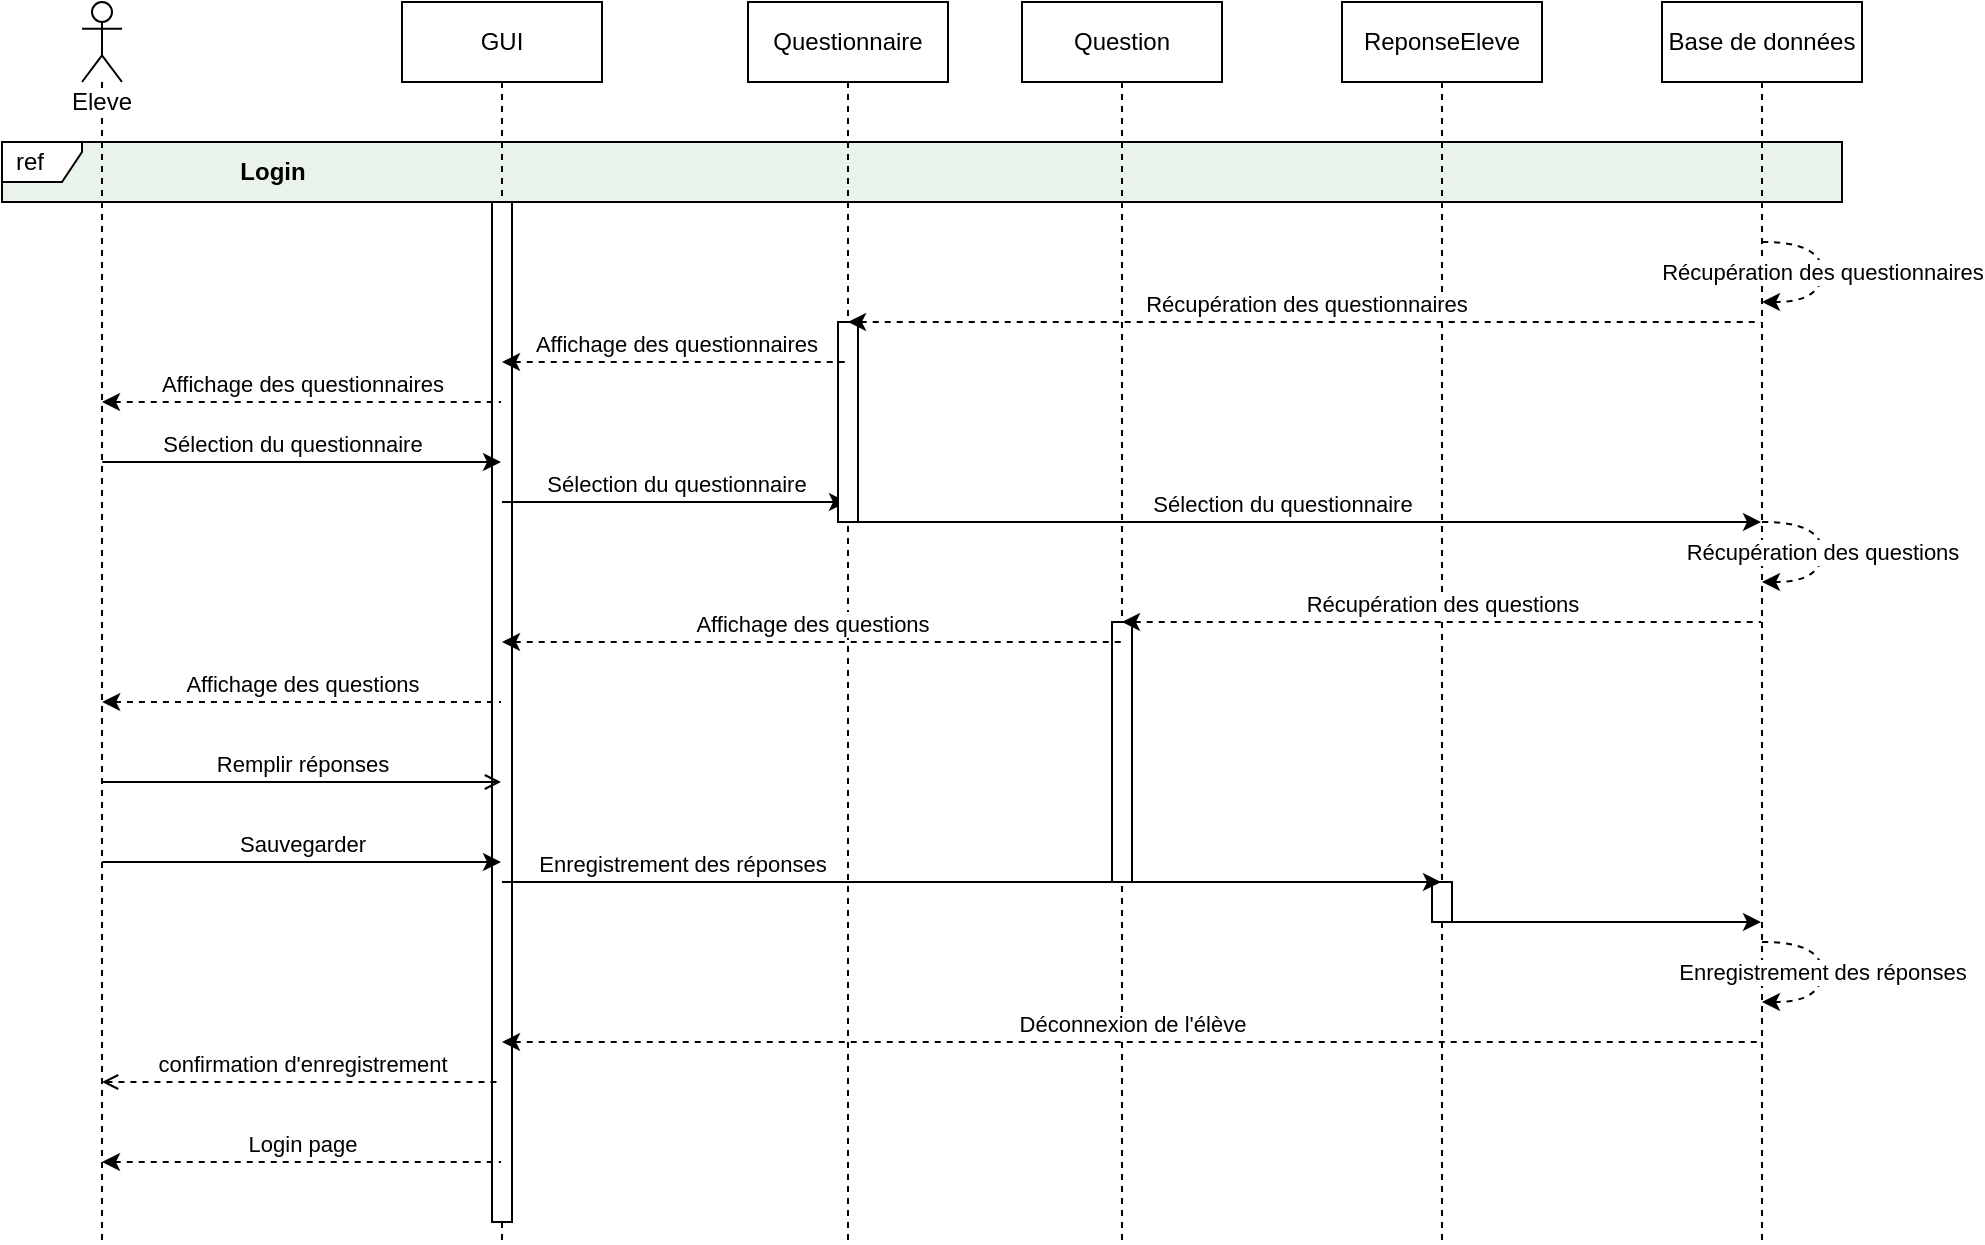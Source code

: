 <mxfile version="19.0.3" type="github">
  <diagram id="MVh3Rx72_5xmh219oFLw" name="Page-1">
    <mxGraphModel dx="1941" dy="452" grid="1" gridSize="10" guides="1" tooltips="1" connect="1" arrows="1" fold="1" page="1" pageScale="1" pageWidth="827" pageHeight="1169" math="0" shadow="0">
      <root>
        <mxCell id="0" />
        <mxCell id="1" parent="0" />
        <mxCell id="uzrrQvRwDsT_Gd7-vhzl-54" value="" style="rounded=0;whiteSpace=wrap;html=1;labelBackgroundColor=default;fillColor=#d5e8d4;strokeColor=#82b366;opacity=50;" vertex="1" parent="1">
          <mxGeometry x="-60" y="120" width="920" height="30" as="geometry" />
        </mxCell>
        <mxCell id="uzrrQvRwDsT_Gd7-vhzl-1" value="Eleve" style="shape=umlLifeline;participant=umlActor;perimeter=lifelinePerimeter;whiteSpace=wrap;html=1;container=1;collapsible=0;recursiveResize=0;verticalAlign=top;spacingTop=36;outlineConnect=0;labelBackgroundColor=default;" vertex="1" parent="1">
          <mxGeometry x="-20" y="50" width="20" height="620" as="geometry" />
        </mxCell>
        <mxCell id="uzrrQvRwDsT_Gd7-vhzl-4" value="Base de données" style="shape=umlLifeline;perimeter=lifelinePerimeter;whiteSpace=wrap;html=1;container=1;collapsible=0;recursiveResize=0;outlineConnect=0;labelBackgroundColor=default;" vertex="1" parent="1">
          <mxGeometry x="770" y="50" width="100" height="620" as="geometry" />
        </mxCell>
        <mxCell id="uzrrQvRwDsT_Gd7-vhzl-23" value="Récupération des questions" style="curved=1;endArrow=classic;html=1;rounded=0;dashed=1;" edge="1" parent="uzrrQvRwDsT_Gd7-vhzl-4">
          <mxGeometry width="50" height="50" relative="1" as="geometry">
            <mxPoint x="50" y="260" as="sourcePoint" />
            <mxPoint x="50" y="290" as="targetPoint" />
            <Array as="points">
              <mxPoint x="80" y="260" />
              <mxPoint x="80" y="290" />
            </Array>
          </mxGeometry>
        </mxCell>
        <mxCell id="uzrrQvRwDsT_Gd7-vhzl-29" value="Récupération des questionnaires" style="curved=1;endArrow=classic;html=1;rounded=0;dashed=1;" edge="1" parent="uzrrQvRwDsT_Gd7-vhzl-4">
          <mxGeometry width="50" height="50" relative="1" as="geometry">
            <mxPoint x="50" y="120" as="sourcePoint" />
            <mxPoint x="50" y="150" as="targetPoint" />
            <Array as="points">
              <mxPoint x="80" y="120" />
              <mxPoint x="80" y="150" />
            </Array>
          </mxGeometry>
        </mxCell>
        <mxCell id="uzrrQvRwDsT_Gd7-vhzl-33" value="Enregistrement des réponses" style="curved=1;endArrow=classic;html=1;rounded=0;dashed=1;" edge="1" parent="uzrrQvRwDsT_Gd7-vhzl-4">
          <mxGeometry width="50" height="50" relative="1" as="geometry">
            <mxPoint x="50" y="470" as="sourcePoint" />
            <mxPoint x="50" y="500" as="targetPoint" />
            <Array as="points">
              <mxPoint x="80" y="470" />
              <mxPoint x="80" y="500" />
            </Array>
          </mxGeometry>
        </mxCell>
        <mxCell id="uzrrQvRwDsT_Gd7-vhzl-17" value="GUI" style="shape=umlLifeline;perimeter=lifelinePerimeter;whiteSpace=wrap;html=1;container=1;collapsible=0;recursiveResize=0;outlineConnect=0;labelBackgroundColor=default;" vertex="1" parent="1">
          <mxGeometry x="140" y="50" width="100" height="620" as="geometry" />
        </mxCell>
        <mxCell id="uzrrQvRwDsT_Gd7-vhzl-58" value="" style="rounded=0;whiteSpace=wrap;html=1;labelBackgroundColor=default;fillColor=default;" vertex="1" parent="uzrrQvRwDsT_Gd7-vhzl-17">
          <mxGeometry x="45" y="100" width="10" height="510" as="geometry" />
        </mxCell>
        <mxCell id="uzrrQvRwDsT_Gd7-vhzl-21" value="Sélection du questionnaire" style="endArrow=classic;html=1;rounded=0;verticalAlign=bottom;" edge="1" parent="1" target="uzrrQvRwDsT_Gd7-vhzl-17">
          <mxGeometry x="-0.05" width="50" height="50" relative="1" as="geometry">
            <mxPoint x="-9.9" y="280" as="sourcePoint" />
            <mxPoint x="219.5" y="280" as="targetPoint" />
            <mxPoint as="offset" />
            <Array as="points">
              <mxPoint x="80" y="280" />
            </Array>
          </mxGeometry>
        </mxCell>
        <mxCell id="uzrrQvRwDsT_Gd7-vhzl-27" value="Affichage des questions" style="endArrow=none;html=1;rounded=0;verticalAlign=bottom;endFill=0;startArrow=classic;startFill=1;dashed=1;" edge="1" parent="1" target="uzrrQvRwDsT_Gd7-vhzl-17">
          <mxGeometry width="50" height="50" relative="1" as="geometry">
            <mxPoint x="-9.9" y="400" as="sourcePoint" />
            <mxPoint x="219.5" y="400" as="targetPoint" />
            <Array as="points">
              <mxPoint x="60" y="400" />
              <mxPoint x="130" y="400" />
            </Array>
          </mxGeometry>
        </mxCell>
        <mxCell id="uzrrQvRwDsT_Gd7-vhzl-28" value="Remplir réponses" style="endArrow=open;html=1;rounded=0;verticalAlign=bottom;endFill=0;" edge="1" parent="1" target="uzrrQvRwDsT_Gd7-vhzl-17">
          <mxGeometry width="50" height="50" relative="1" as="geometry">
            <mxPoint x="-9.9" y="440" as="sourcePoint" />
            <mxPoint x="219.5" y="440" as="targetPoint" />
            <Array as="points">
              <mxPoint x="20" y="440" />
              <mxPoint x="60" y="440" />
            </Array>
          </mxGeometry>
        </mxCell>
        <mxCell id="uzrrQvRwDsT_Gd7-vhzl-22" value="Sélection du questionnaire" style="endArrow=classic;html=1;rounded=0;verticalAlign=bottom;" edge="1" parent="1" source="uzrrQvRwDsT_Gd7-vhzl-17" target="uzrrQvRwDsT_Gd7-vhzl-44">
          <mxGeometry width="50" height="50" relative="1" as="geometry">
            <mxPoint x="220.1" y="300" as="sourcePoint" />
            <mxPoint x="819.5" y="300" as="targetPoint" />
            <Array as="points">
              <mxPoint x="260" y="300" />
            </Array>
          </mxGeometry>
        </mxCell>
        <mxCell id="uzrrQvRwDsT_Gd7-vhzl-31" value="Sauvegarder" style="endArrow=classic;html=1;rounded=0;verticalAlign=bottom;endFill=1;" edge="1" parent="1" target="uzrrQvRwDsT_Gd7-vhzl-17">
          <mxGeometry width="50" height="50" relative="1" as="geometry">
            <mxPoint x="-9.9" y="480" as="sourcePoint" />
            <mxPoint x="219.5" y="480" as="targetPoint" />
            <Array as="points">
              <mxPoint x="70" y="480" />
            </Array>
          </mxGeometry>
        </mxCell>
        <mxCell id="uzrrQvRwDsT_Gd7-vhzl-34" value="Affichage des questionnaires" style="endArrow=none;html=1;rounded=0;verticalAlign=bottom;endFill=0;startArrow=classic;startFill=1;dashed=1;" edge="1" parent="1" source="uzrrQvRwDsT_Gd7-vhzl-1" target="uzrrQvRwDsT_Gd7-vhzl-17">
          <mxGeometry width="50" height="50" relative="1" as="geometry">
            <mxPoint x="-9.9" y="290" as="sourcePoint" />
            <mxPoint x="219.5" y="290" as="targetPoint" />
            <Array as="points">
              <mxPoint x="20" y="250" />
              <mxPoint x="140" y="250" />
            </Array>
          </mxGeometry>
        </mxCell>
        <mxCell id="uzrrQvRwDsT_Gd7-vhzl-37" value="ref" style="shape=umlFrame;whiteSpace=wrap;html=1;width=40;height=20;boundedLbl=1;verticalAlign=middle;align=left;spacingLeft=5;labelBackgroundColor=default;swimlaneFillColor=none;" vertex="1" parent="1">
          <mxGeometry x="-60" y="120" width="920" height="30" as="geometry" />
        </mxCell>
        <mxCell id="uzrrQvRwDsT_Gd7-vhzl-38" value="Login" style="text;html=1;align=center;verticalAlign=middle;resizable=0;points=[];autosize=1;strokeColor=none;fillColor=none;fontStyle=1" vertex="1" parent="1">
          <mxGeometry x="50" y="125" width="50" height="20" as="geometry" />
        </mxCell>
        <mxCell id="uzrrQvRwDsT_Gd7-vhzl-40" value="Question" style="shape=umlLifeline;perimeter=lifelinePerimeter;whiteSpace=wrap;html=1;container=1;collapsible=0;recursiveResize=0;outlineConnect=0;labelBackgroundColor=default;" vertex="1" parent="1">
          <mxGeometry x="450" y="50" width="100" height="620" as="geometry" />
        </mxCell>
        <mxCell id="uzrrQvRwDsT_Gd7-vhzl-62" value="" style="rounded=0;whiteSpace=wrap;html=1;labelBackgroundColor=default;fillColor=default;" vertex="1" parent="uzrrQvRwDsT_Gd7-vhzl-40">
          <mxGeometry x="45" y="310" width="10" height="130" as="geometry" />
        </mxCell>
        <mxCell id="uzrrQvRwDsT_Gd7-vhzl-44" value="Questionnaire" style="shape=umlLifeline;perimeter=lifelinePerimeter;whiteSpace=wrap;html=1;container=1;collapsible=0;recursiveResize=0;outlineConnect=0;labelBackgroundColor=default;" vertex="1" parent="1">
          <mxGeometry x="313" y="50" width="100" height="620" as="geometry" />
        </mxCell>
        <mxCell id="uzrrQvRwDsT_Gd7-vhzl-60" value="" style="rounded=0;whiteSpace=wrap;html=1;labelBackgroundColor=default;fillColor=default;" vertex="1" parent="uzrrQvRwDsT_Gd7-vhzl-44">
          <mxGeometry x="45" y="160" width="10" height="100" as="geometry" />
        </mxCell>
        <mxCell id="uzrrQvRwDsT_Gd7-vhzl-45" value="ReponseEleve" style="shape=umlLifeline;perimeter=lifelinePerimeter;whiteSpace=wrap;html=1;container=1;collapsible=0;recursiveResize=0;outlineConnect=0;labelBackgroundColor=default;" vertex="1" parent="1">
          <mxGeometry x="610" y="50" width="100" height="620" as="geometry" />
        </mxCell>
        <mxCell id="uzrrQvRwDsT_Gd7-vhzl-61" value="" style="rounded=0;whiteSpace=wrap;html=1;labelBackgroundColor=default;fillColor=default;" vertex="1" parent="uzrrQvRwDsT_Gd7-vhzl-45">
          <mxGeometry x="45" y="440" width="10" height="20" as="geometry" />
        </mxCell>
        <mxCell id="uzrrQvRwDsT_Gd7-vhzl-46" value="Récupération des questionnaires" style="endArrow=none;html=1;rounded=0;verticalAlign=bottom;endFill=0;startArrow=classic;startFill=1;dashed=1;" edge="1" parent="1" source="uzrrQvRwDsT_Gd7-vhzl-44" target="uzrrQvRwDsT_Gd7-vhzl-4">
          <mxGeometry width="50" height="50" relative="1" as="geometry">
            <mxPoint x="620" y="210" as="sourcePoint" />
            <mxPoint x="780" y="210" as="targetPoint" />
            <Array as="points">
              <mxPoint x="680" y="210" />
            </Array>
          </mxGeometry>
        </mxCell>
        <mxCell id="uzrrQvRwDsT_Gd7-vhzl-47" value="Affichage des questionnaires" style="endArrow=none;html=1;rounded=0;verticalAlign=bottom;endFill=0;startArrow=classic;startFill=1;dashed=1;" edge="1" parent="1" source="uzrrQvRwDsT_Gd7-vhzl-17" target="uzrrQvRwDsT_Gd7-vhzl-44">
          <mxGeometry width="50" height="50" relative="1" as="geometry">
            <mxPoint x="170" y="230" as="sourcePoint" />
            <mxPoint x="330" y="230" as="targetPoint" />
            <Array as="points">
              <mxPoint x="340" y="230" />
            </Array>
          </mxGeometry>
        </mxCell>
        <mxCell id="uzrrQvRwDsT_Gd7-vhzl-48" value="Récupération des questions" style="endArrow=none;html=1;rounded=0;verticalAlign=bottom;endFill=0;startArrow=classic;startFill=1;dashed=1;" edge="1" parent="1" source="uzrrQvRwDsT_Gd7-vhzl-40" target="uzrrQvRwDsT_Gd7-vhzl-4">
          <mxGeometry width="50" height="50" relative="1" as="geometry">
            <mxPoint x="480" y="350" as="sourcePoint" />
            <mxPoint x="640" y="350" as="targetPoint" />
            <Array as="points">
              <mxPoint x="740" y="360" />
            </Array>
          </mxGeometry>
        </mxCell>
        <mxCell id="uzrrQvRwDsT_Gd7-vhzl-49" value="Affichage des questions" style="endArrow=none;html=1;rounded=0;verticalAlign=bottom;endFill=0;startArrow=classic;startFill=1;dashed=1;" edge="1" parent="1" source="uzrrQvRwDsT_Gd7-vhzl-17" target="uzrrQvRwDsT_Gd7-vhzl-40">
          <mxGeometry width="50" height="50" relative="1" as="geometry">
            <mxPoint x="320" y="380" as="sourcePoint" />
            <mxPoint x="480" y="380" as="targetPoint" />
            <Array as="points">
              <mxPoint x="300" y="370" />
            </Array>
          </mxGeometry>
        </mxCell>
        <mxCell id="uzrrQvRwDsT_Gd7-vhzl-50" value="Enregistrement des réponses" style="endArrow=classic;html=1;rounded=0;verticalAlign=bottom;" edge="1" parent="1" source="uzrrQvRwDsT_Gd7-vhzl-17" target="uzrrQvRwDsT_Gd7-vhzl-45">
          <mxGeometry x="-0.616" width="50" height="50" relative="1" as="geometry">
            <mxPoint x="200" y="510" as="sourcePoint" />
            <mxPoint x="360" y="510" as="targetPoint" />
            <Array as="points">
              <mxPoint x="560" y="490" />
            </Array>
            <mxPoint as="offset" />
          </mxGeometry>
        </mxCell>
        <mxCell id="uzrrQvRwDsT_Gd7-vhzl-51" value="" style="endArrow=classic;html=1;rounded=0;verticalAlign=bottom;" edge="1" parent="1" source="uzrrQvRwDsT_Gd7-vhzl-45" target="uzrrQvRwDsT_Gd7-vhzl-4">
          <mxGeometry width="50" height="50" relative="1" as="geometry">
            <mxPoint x="700" y="510" as="sourcePoint" />
            <mxPoint x="850" y="510" as="targetPoint" />
            <Array as="points">
              <mxPoint x="760" y="510" />
            </Array>
          </mxGeometry>
        </mxCell>
        <mxCell id="uzrrQvRwDsT_Gd7-vhzl-52" value="Déconnexion de l&#39;élève" style="endArrow=none;html=1;rounded=0;verticalAlign=bottom;endFill=0;startArrow=classic;startFill=1;dashed=1;" edge="1" parent="1" source="uzrrQvRwDsT_Gd7-vhzl-17" target="uzrrQvRwDsT_Gd7-vhzl-4">
          <mxGeometry width="50" height="50" relative="1" as="geometry">
            <mxPoint x="600" y="590" as="sourcePoint" />
            <mxPoint x="760" y="590" as="targetPoint" />
            <Array as="points">
              <mxPoint x="450" y="570" />
            </Array>
          </mxGeometry>
        </mxCell>
        <mxCell id="uzrrQvRwDsT_Gd7-vhzl-55" value="confirmation d&#39;enregistrement" style="endArrow=none;html=1;rounded=0;verticalAlign=bottom;endFill=0;startArrow=open;startFill=0;dashed=1;" edge="1" parent="1" source="uzrrQvRwDsT_Gd7-vhzl-1" target="uzrrQvRwDsT_Gd7-vhzl-17">
          <mxGeometry width="50" height="50" relative="1" as="geometry">
            <mxPoint x="20" y="590" as="sourcePoint" />
            <mxPoint x="180" y="590" as="targetPoint" />
            <Array as="points">
              <mxPoint x="130" y="590" />
            </Array>
          </mxGeometry>
        </mxCell>
        <mxCell id="uzrrQvRwDsT_Gd7-vhzl-57" value="Login page" style="endArrow=none;html=1;rounded=0;verticalAlign=bottom;endFill=0;startArrow=classic;startFill=1;dashed=1;" edge="1" parent="1" source="uzrrQvRwDsT_Gd7-vhzl-1" target="uzrrQvRwDsT_Gd7-vhzl-17">
          <mxGeometry width="50" height="50" relative="1" as="geometry">
            <mxPoint x="20" y="660" as="sourcePoint" />
            <mxPoint x="180" y="660" as="targetPoint" />
            <Array as="points">
              <mxPoint x="140" y="630" />
            </Array>
          </mxGeometry>
        </mxCell>
        <mxCell id="uzrrQvRwDsT_Gd7-vhzl-59" value="Sélection du questionnaire" style="endArrow=classic;html=1;rounded=0;verticalAlign=bottom;" edge="1" parent="1" source="uzrrQvRwDsT_Gd7-vhzl-44" target="uzrrQvRwDsT_Gd7-vhzl-4">
          <mxGeometry x="-0.05" width="50" height="50" relative="1" as="geometry">
            <mxPoint x="370.0" y="310" as="sourcePoint" />
            <mxPoint x="569.4" y="310" as="targetPoint" />
            <mxPoint as="offset" />
            <Array as="points">
              <mxPoint x="459.9" y="310" />
              <mxPoint x="740" y="310" />
            </Array>
          </mxGeometry>
        </mxCell>
      </root>
    </mxGraphModel>
  </diagram>
</mxfile>
